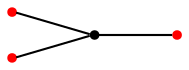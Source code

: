 graph diagram {
node [shape=point,color=black];
rankdir = LR;
subgraph subdiagram {
1;
}
{3,4} -- 1;
1 -- 2;
2 [color=red];
3 [color=red];
4 [color=red];
}
